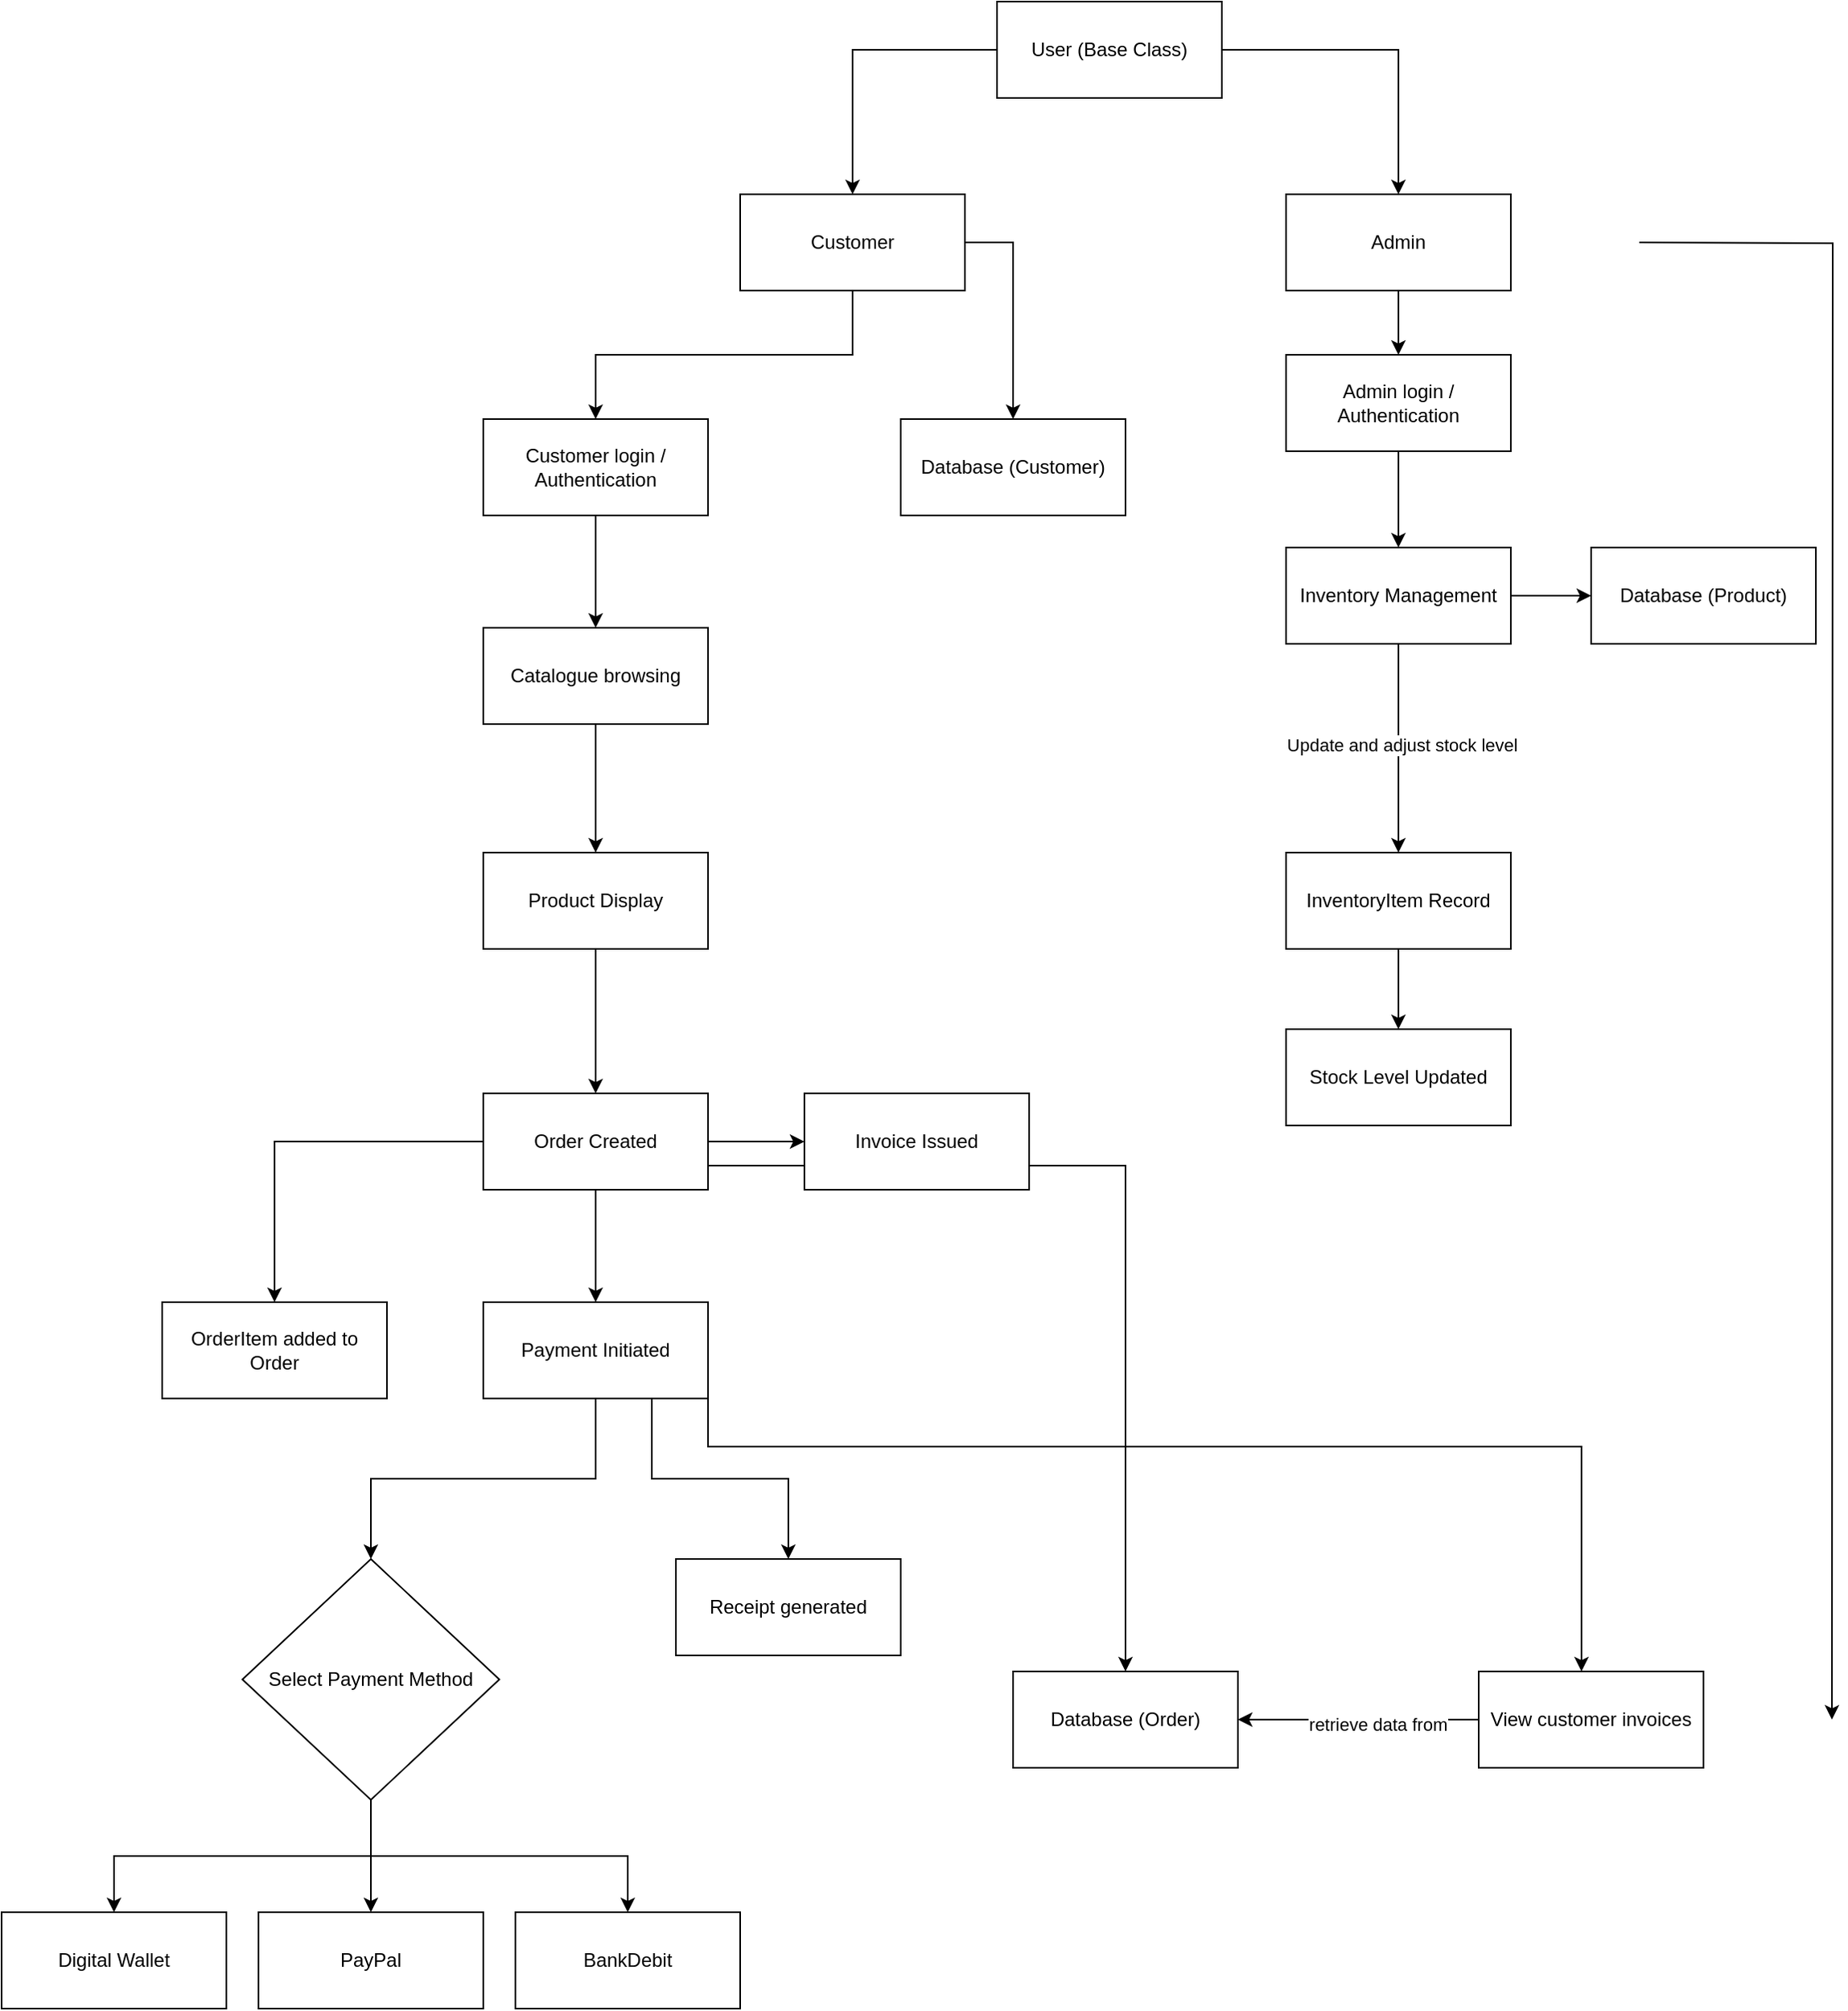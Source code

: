 <mxfile version="28.2.5">
  <diagram name="Page-1" id="PfrGsTy-slMTIX5IOAVc">
    <mxGraphModel dx="1680" dy="525" grid="1" gridSize="10" guides="1" tooltips="1" connect="1" arrows="1" fold="1" page="1" pageScale="1" pageWidth="850" pageHeight="1100" math="0" shadow="0">
      <root>
        <mxCell id="0" />
        <mxCell id="1" parent="0" />
        <mxCell id="PiCTK8izgxCGDYBtKkhQ-7" style="edgeStyle=orthogonalEdgeStyle;rounded=0;orthogonalLoop=1;jettySize=auto;html=1;exitX=0;exitY=0.5;exitDx=0;exitDy=0;entryX=0.5;entryY=0;entryDx=0;entryDy=0;" edge="1" parent="1" source="PiCTK8izgxCGDYBtKkhQ-1" target="PiCTK8izgxCGDYBtKkhQ-2">
          <mxGeometry relative="1" as="geometry" />
        </mxCell>
        <mxCell id="PiCTK8izgxCGDYBtKkhQ-32" style="edgeStyle=orthogonalEdgeStyle;rounded=0;orthogonalLoop=1;jettySize=auto;html=1;exitX=1;exitY=0.5;exitDx=0;exitDy=0;" edge="1" parent="1" source="PiCTK8izgxCGDYBtKkhQ-1" target="PiCTK8izgxCGDYBtKkhQ-31">
          <mxGeometry relative="1" as="geometry" />
        </mxCell>
        <mxCell id="PiCTK8izgxCGDYBtKkhQ-1" value="User (Base Class)" style="rounded=0;whiteSpace=wrap;html=1;" vertex="1" parent="1">
          <mxGeometry x="210" y="130" width="140" height="60" as="geometry" />
        </mxCell>
        <mxCell id="PiCTK8izgxCGDYBtKkhQ-8" style="edgeStyle=orthogonalEdgeStyle;rounded=0;orthogonalLoop=1;jettySize=auto;html=1;exitX=0.5;exitY=1;exitDx=0;exitDy=0;entryX=0.5;entryY=0;entryDx=0;entryDy=0;" edge="1" parent="1" source="PiCTK8izgxCGDYBtKkhQ-2" target="PiCTK8izgxCGDYBtKkhQ-3">
          <mxGeometry relative="1" as="geometry" />
        </mxCell>
        <mxCell id="PiCTK8izgxCGDYBtKkhQ-45" style="edgeStyle=orthogonalEdgeStyle;rounded=0;orthogonalLoop=1;jettySize=auto;html=1;exitX=1;exitY=0.5;exitDx=0;exitDy=0;entryX=0.5;entryY=0;entryDx=0;entryDy=0;" edge="1" parent="1" source="PiCTK8izgxCGDYBtKkhQ-2" target="PiCTK8izgxCGDYBtKkhQ-46">
          <mxGeometry relative="1" as="geometry">
            <mxPoint x="220" y="380" as="targetPoint" />
          </mxGeometry>
        </mxCell>
        <mxCell id="PiCTK8izgxCGDYBtKkhQ-2" value="Customer" style="rounded=0;whiteSpace=wrap;html=1;" vertex="1" parent="1">
          <mxGeometry x="50" y="250" width="140" height="60" as="geometry" />
        </mxCell>
        <mxCell id="PiCTK8izgxCGDYBtKkhQ-9" style="edgeStyle=orthogonalEdgeStyle;rounded=0;orthogonalLoop=1;jettySize=auto;html=1;exitX=0.5;exitY=1;exitDx=0;exitDy=0;entryX=0.5;entryY=0;entryDx=0;entryDy=0;" edge="1" parent="1" source="PiCTK8izgxCGDYBtKkhQ-3" target="PiCTK8izgxCGDYBtKkhQ-4">
          <mxGeometry relative="1" as="geometry" />
        </mxCell>
        <mxCell id="PiCTK8izgxCGDYBtKkhQ-3" value="Customer login / Authentication" style="rounded=0;whiteSpace=wrap;html=1;" vertex="1" parent="1">
          <mxGeometry x="-110" y="390" width="140" height="60" as="geometry" />
        </mxCell>
        <mxCell id="PiCTK8izgxCGDYBtKkhQ-10" style="edgeStyle=orthogonalEdgeStyle;rounded=0;orthogonalLoop=1;jettySize=auto;html=1;exitX=0.5;exitY=1;exitDx=0;exitDy=0;entryX=0.5;entryY=0;entryDx=0;entryDy=0;" edge="1" parent="1" source="PiCTK8izgxCGDYBtKkhQ-4" target="PiCTK8izgxCGDYBtKkhQ-6">
          <mxGeometry relative="1" as="geometry" />
        </mxCell>
        <mxCell id="PiCTK8izgxCGDYBtKkhQ-4" value="Catalogue browsing" style="rounded=0;whiteSpace=wrap;html=1;" vertex="1" parent="1">
          <mxGeometry x="-110" y="520" width="140" height="60" as="geometry" />
        </mxCell>
        <mxCell id="PiCTK8izgxCGDYBtKkhQ-12" style="edgeStyle=orthogonalEdgeStyle;rounded=0;orthogonalLoop=1;jettySize=auto;html=1;exitX=0.5;exitY=1;exitDx=0;exitDy=0;entryX=0.5;entryY=0;entryDx=0;entryDy=0;" edge="1" parent="1" source="PiCTK8izgxCGDYBtKkhQ-6" target="PiCTK8izgxCGDYBtKkhQ-11">
          <mxGeometry relative="1" as="geometry" />
        </mxCell>
        <mxCell id="PiCTK8izgxCGDYBtKkhQ-6" value="Product Display" style="rounded=0;whiteSpace=wrap;html=1;" vertex="1" parent="1">
          <mxGeometry x="-110" y="660" width="140" height="60" as="geometry" />
        </mxCell>
        <mxCell id="PiCTK8izgxCGDYBtKkhQ-14" style="edgeStyle=orthogonalEdgeStyle;rounded=0;orthogonalLoop=1;jettySize=auto;html=1;exitX=0;exitY=0.5;exitDx=0;exitDy=0;entryX=0.5;entryY=0;entryDx=0;entryDy=0;" edge="1" parent="1" source="PiCTK8izgxCGDYBtKkhQ-11" target="PiCTK8izgxCGDYBtKkhQ-13">
          <mxGeometry relative="1" as="geometry" />
        </mxCell>
        <mxCell id="PiCTK8izgxCGDYBtKkhQ-16" style="edgeStyle=orthogonalEdgeStyle;rounded=0;orthogonalLoop=1;jettySize=auto;html=1;exitX=0.5;exitY=1;exitDx=0;exitDy=0;entryX=0.5;entryY=0;entryDx=0;entryDy=0;" edge="1" parent="1" source="PiCTK8izgxCGDYBtKkhQ-11" target="PiCTK8izgxCGDYBtKkhQ-15">
          <mxGeometry relative="1" as="geometry" />
        </mxCell>
        <mxCell id="PiCTK8izgxCGDYBtKkhQ-54" style="edgeStyle=orthogonalEdgeStyle;rounded=0;orthogonalLoop=1;jettySize=auto;html=1;exitX=1;exitY=0.5;exitDx=0;exitDy=0;entryX=0;entryY=0.5;entryDx=0;entryDy=0;" edge="1" parent="1" source="PiCTK8izgxCGDYBtKkhQ-11" target="PiCTK8izgxCGDYBtKkhQ-17">
          <mxGeometry relative="1" as="geometry" />
        </mxCell>
        <mxCell id="PiCTK8izgxCGDYBtKkhQ-58" style="edgeStyle=orthogonalEdgeStyle;rounded=0;orthogonalLoop=1;jettySize=auto;html=1;exitX=1;exitY=0.75;exitDx=0;exitDy=0;" edge="1" parent="1" source="PiCTK8izgxCGDYBtKkhQ-11" target="PiCTK8izgxCGDYBtKkhQ-55">
          <mxGeometry relative="1" as="geometry" />
        </mxCell>
        <mxCell id="PiCTK8izgxCGDYBtKkhQ-11" value="Order Created" style="rounded=0;whiteSpace=wrap;html=1;" vertex="1" parent="1">
          <mxGeometry x="-110" y="810" width="140" height="60" as="geometry" />
        </mxCell>
        <mxCell id="PiCTK8izgxCGDYBtKkhQ-13" value="OrderItem added to Order" style="rounded=0;whiteSpace=wrap;html=1;" vertex="1" parent="1">
          <mxGeometry x="-310" y="940" width="140" height="60" as="geometry" />
        </mxCell>
        <mxCell id="PiCTK8izgxCGDYBtKkhQ-22" style="edgeStyle=orthogonalEdgeStyle;rounded=0;orthogonalLoop=1;jettySize=auto;html=1;exitX=0.5;exitY=1;exitDx=0;exitDy=0;entryX=0.5;entryY=0;entryDx=0;entryDy=0;" edge="1" parent="1" source="PiCTK8izgxCGDYBtKkhQ-15" target="PiCTK8izgxCGDYBtKkhQ-21">
          <mxGeometry relative="1" as="geometry" />
        </mxCell>
        <mxCell id="PiCTK8izgxCGDYBtKkhQ-30" style="edgeStyle=orthogonalEdgeStyle;rounded=0;orthogonalLoop=1;jettySize=auto;html=1;exitX=0.75;exitY=1;exitDx=0;exitDy=0;entryX=0.5;entryY=0;entryDx=0;entryDy=0;" edge="1" parent="1" source="PiCTK8izgxCGDYBtKkhQ-15" target="PiCTK8izgxCGDYBtKkhQ-29">
          <mxGeometry relative="1" as="geometry" />
        </mxCell>
        <mxCell id="PiCTK8izgxCGDYBtKkhQ-48" style="edgeStyle=orthogonalEdgeStyle;rounded=0;orthogonalLoop=1;jettySize=auto;html=1;exitX=1;exitY=0.5;exitDx=0;exitDy=0;" edge="1" parent="1" source="PiCTK8izgxCGDYBtKkhQ-15">
          <mxGeometry relative="1" as="geometry">
            <mxPoint x="574" y="1170" as="targetPoint" />
            <Array as="points">
              <mxPoint x="30" y="1030" />
              <mxPoint x="574" y="1030" />
            </Array>
          </mxGeometry>
        </mxCell>
        <mxCell id="PiCTK8izgxCGDYBtKkhQ-15" value="Payment Initiated" style="rounded=0;whiteSpace=wrap;html=1;" vertex="1" parent="1">
          <mxGeometry x="-110" y="940" width="140" height="60" as="geometry" />
        </mxCell>
        <mxCell id="PiCTK8izgxCGDYBtKkhQ-17" value="Invoice Issued" style="rounded=0;whiteSpace=wrap;html=1;" vertex="1" parent="1">
          <mxGeometry x="90" y="810" width="140" height="60" as="geometry" />
        </mxCell>
        <mxCell id="PiCTK8izgxCGDYBtKkhQ-26" style="edgeStyle=orthogonalEdgeStyle;rounded=0;orthogonalLoop=1;jettySize=auto;html=1;exitX=0.5;exitY=1;exitDx=0;exitDy=0;" edge="1" parent="1" source="PiCTK8izgxCGDYBtKkhQ-21" target="PiCTK8izgxCGDYBtKkhQ-23">
          <mxGeometry relative="1" as="geometry" />
        </mxCell>
        <mxCell id="PiCTK8izgxCGDYBtKkhQ-27" style="edgeStyle=orthogonalEdgeStyle;rounded=0;orthogonalLoop=1;jettySize=auto;html=1;exitX=0.5;exitY=1;exitDx=0;exitDy=0;entryX=0.5;entryY=0;entryDx=0;entryDy=0;" edge="1" parent="1" source="PiCTK8izgxCGDYBtKkhQ-21" target="PiCTK8izgxCGDYBtKkhQ-24">
          <mxGeometry relative="1" as="geometry" />
        </mxCell>
        <mxCell id="PiCTK8izgxCGDYBtKkhQ-28" style="edgeStyle=orthogonalEdgeStyle;rounded=0;orthogonalLoop=1;jettySize=auto;html=1;exitX=0.5;exitY=1;exitDx=0;exitDy=0;entryX=0.5;entryY=0;entryDx=0;entryDy=0;" edge="1" parent="1" source="PiCTK8izgxCGDYBtKkhQ-21" target="PiCTK8izgxCGDYBtKkhQ-25">
          <mxGeometry relative="1" as="geometry" />
        </mxCell>
        <mxCell id="PiCTK8izgxCGDYBtKkhQ-21" value="Select Payment Method" style="rhombus;whiteSpace=wrap;html=1;" vertex="1" parent="1">
          <mxGeometry x="-260" y="1100" width="160" height="150" as="geometry" />
        </mxCell>
        <mxCell id="PiCTK8izgxCGDYBtKkhQ-23" value="Digital Wallet" style="rounded=0;whiteSpace=wrap;html=1;" vertex="1" parent="1">
          <mxGeometry x="-410" y="1320" width="140" height="60" as="geometry" />
        </mxCell>
        <mxCell id="PiCTK8izgxCGDYBtKkhQ-24" value="PayPal" style="rounded=0;whiteSpace=wrap;html=1;" vertex="1" parent="1">
          <mxGeometry x="-250" y="1320" width="140" height="60" as="geometry" />
        </mxCell>
        <mxCell id="PiCTK8izgxCGDYBtKkhQ-25" value="BankDebit" style="rounded=0;whiteSpace=wrap;html=1;" vertex="1" parent="1">
          <mxGeometry x="-90" y="1320" width="140" height="60" as="geometry" />
        </mxCell>
        <mxCell id="PiCTK8izgxCGDYBtKkhQ-29" value="Receipt generated" style="rounded=0;whiteSpace=wrap;html=1;" vertex="1" parent="1">
          <mxGeometry x="10" y="1100" width="140" height="60" as="geometry" />
        </mxCell>
        <mxCell id="PiCTK8izgxCGDYBtKkhQ-42" style="edgeStyle=orthogonalEdgeStyle;rounded=0;orthogonalLoop=1;jettySize=auto;html=1;exitX=0.5;exitY=1;exitDx=0;exitDy=0;entryX=0.5;entryY=0;entryDx=0;entryDy=0;" edge="1" parent="1" source="PiCTK8izgxCGDYBtKkhQ-31" target="PiCTK8izgxCGDYBtKkhQ-40">
          <mxGeometry relative="1" as="geometry" />
        </mxCell>
        <mxCell id="PiCTK8izgxCGDYBtKkhQ-59" style="edgeStyle=orthogonalEdgeStyle;rounded=0;orthogonalLoop=1;jettySize=auto;html=1;exitX=1;exitY=0.5;exitDx=0;exitDy=0;entryX=1;entryY=0.5;entryDx=0;entryDy=0;" edge="1" parent="1">
          <mxGeometry relative="1" as="geometry">
            <mxPoint x="610" y="280" as="sourcePoint" />
            <mxPoint x="730" y="1200" as="targetPoint" />
          </mxGeometry>
        </mxCell>
        <mxCell id="PiCTK8izgxCGDYBtKkhQ-31" value="Admin" style="rounded=0;whiteSpace=wrap;html=1;" vertex="1" parent="1">
          <mxGeometry x="390" y="250" width="140" height="60" as="geometry" />
        </mxCell>
        <mxCell id="PiCTK8izgxCGDYBtKkhQ-35" style="edgeStyle=orthogonalEdgeStyle;rounded=0;orthogonalLoop=1;jettySize=auto;html=1;exitX=0.5;exitY=1;exitDx=0;exitDy=0;entryX=0.5;entryY=0;entryDx=0;entryDy=0;" edge="1" parent="1" source="PiCTK8izgxCGDYBtKkhQ-33" target="PiCTK8izgxCGDYBtKkhQ-36">
          <mxGeometry relative="1" as="geometry">
            <mxPoint x="460" y="520" as="targetPoint" />
          </mxGeometry>
        </mxCell>
        <mxCell id="PiCTK8izgxCGDYBtKkhQ-37" value="Update and adjust stock level" style="edgeLabel;html=1;align=center;verticalAlign=middle;resizable=0;points=[];" vertex="1" connectable="0" parent="PiCTK8izgxCGDYBtKkhQ-35">
          <mxGeometry x="-0.029" y="2" relative="1" as="geometry">
            <mxPoint as="offset" />
          </mxGeometry>
        </mxCell>
        <mxCell id="PiCTK8izgxCGDYBtKkhQ-43" style="edgeStyle=orthogonalEdgeStyle;rounded=0;orthogonalLoop=1;jettySize=auto;html=1;exitX=1;exitY=0.5;exitDx=0;exitDy=0;entryX=0;entryY=0.5;entryDx=0;entryDy=0;" edge="1" parent="1" source="PiCTK8izgxCGDYBtKkhQ-33" target="PiCTK8izgxCGDYBtKkhQ-44">
          <mxGeometry relative="1" as="geometry">
            <mxPoint x="580" y="500" as="targetPoint" />
          </mxGeometry>
        </mxCell>
        <mxCell id="PiCTK8izgxCGDYBtKkhQ-33" value="Inventory Management" style="rounded=0;whiteSpace=wrap;html=1;" vertex="1" parent="1">
          <mxGeometry x="390" y="470" width="140" height="60" as="geometry" />
        </mxCell>
        <mxCell id="PiCTK8izgxCGDYBtKkhQ-39" style="edgeStyle=orthogonalEdgeStyle;rounded=0;orthogonalLoop=1;jettySize=auto;html=1;exitX=0.5;exitY=1;exitDx=0;exitDy=0;entryX=0.5;entryY=0;entryDx=0;entryDy=0;" edge="1" parent="1" source="PiCTK8izgxCGDYBtKkhQ-36" target="PiCTK8izgxCGDYBtKkhQ-38">
          <mxGeometry relative="1" as="geometry" />
        </mxCell>
        <mxCell id="PiCTK8izgxCGDYBtKkhQ-36" value="InventoryItem Record" style="rounded=0;whiteSpace=wrap;html=1;" vertex="1" parent="1">
          <mxGeometry x="390" y="660" width="140" height="60" as="geometry" />
        </mxCell>
        <mxCell id="PiCTK8izgxCGDYBtKkhQ-38" value="Stock Level Updated" style="rounded=0;whiteSpace=wrap;html=1;" vertex="1" parent="1">
          <mxGeometry x="390" y="770" width="140" height="60" as="geometry" />
        </mxCell>
        <mxCell id="PiCTK8izgxCGDYBtKkhQ-41" style="edgeStyle=orthogonalEdgeStyle;rounded=0;orthogonalLoop=1;jettySize=auto;html=1;exitX=0.5;exitY=1;exitDx=0;exitDy=0;entryX=0.5;entryY=0;entryDx=0;entryDy=0;" edge="1" parent="1" source="PiCTK8izgxCGDYBtKkhQ-40" target="PiCTK8izgxCGDYBtKkhQ-33">
          <mxGeometry relative="1" as="geometry" />
        </mxCell>
        <mxCell id="PiCTK8izgxCGDYBtKkhQ-40" value="Admin login / Authentication" style="rounded=0;whiteSpace=wrap;html=1;" vertex="1" parent="1">
          <mxGeometry x="390" y="350" width="140" height="60" as="geometry" />
        </mxCell>
        <mxCell id="PiCTK8izgxCGDYBtKkhQ-44" value="Database (Product)" style="rounded=0;whiteSpace=wrap;html=1;" vertex="1" parent="1">
          <mxGeometry x="580" y="470" width="140" height="60" as="geometry" />
        </mxCell>
        <mxCell id="PiCTK8izgxCGDYBtKkhQ-46" value="Database (Customer)" style="rounded=0;whiteSpace=wrap;html=1;" vertex="1" parent="1">
          <mxGeometry x="150" y="390" width="140" height="60" as="geometry" />
        </mxCell>
        <mxCell id="PiCTK8izgxCGDYBtKkhQ-56" style="edgeStyle=orthogonalEdgeStyle;rounded=0;orthogonalLoop=1;jettySize=auto;html=1;exitX=0;exitY=0.5;exitDx=0;exitDy=0;entryX=1;entryY=0.5;entryDx=0;entryDy=0;" edge="1" parent="1" source="PiCTK8izgxCGDYBtKkhQ-49" target="PiCTK8izgxCGDYBtKkhQ-55">
          <mxGeometry relative="1" as="geometry" />
        </mxCell>
        <mxCell id="PiCTK8izgxCGDYBtKkhQ-57" value="retrieve data from" style="edgeLabel;html=1;align=center;verticalAlign=middle;resizable=0;points=[];" vertex="1" connectable="0" parent="PiCTK8izgxCGDYBtKkhQ-56">
          <mxGeometry x="-0.162" y="3" relative="1" as="geometry">
            <mxPoint as="offset" />
          </mxGeometry>
        </mxCell>
        <mxCell id="PiCTK8izgxCGDYBtKkhQ-49" value="View customer invoices" style="rounded=0;whiteSpace=wrap;html=1;" vertex="1" parent="1">
          <mxGeometry x="510" y="1170" width="140" height="60" as="geometry" />
        </mxCell>
        <mxCell id="PiCTK8izgxCGDYBtKkhQ-55" value="Database (Order)" style="rounded=0;whiteSpace=wrap;html=1;" vertex="1" parent="1">
          <mxGeometry x="220" y="1170" width="140" height="60" as="geometry" />
        </mxCell>
      </root>
    </mxGraphModel>
  </diagram>
</mxfile>
